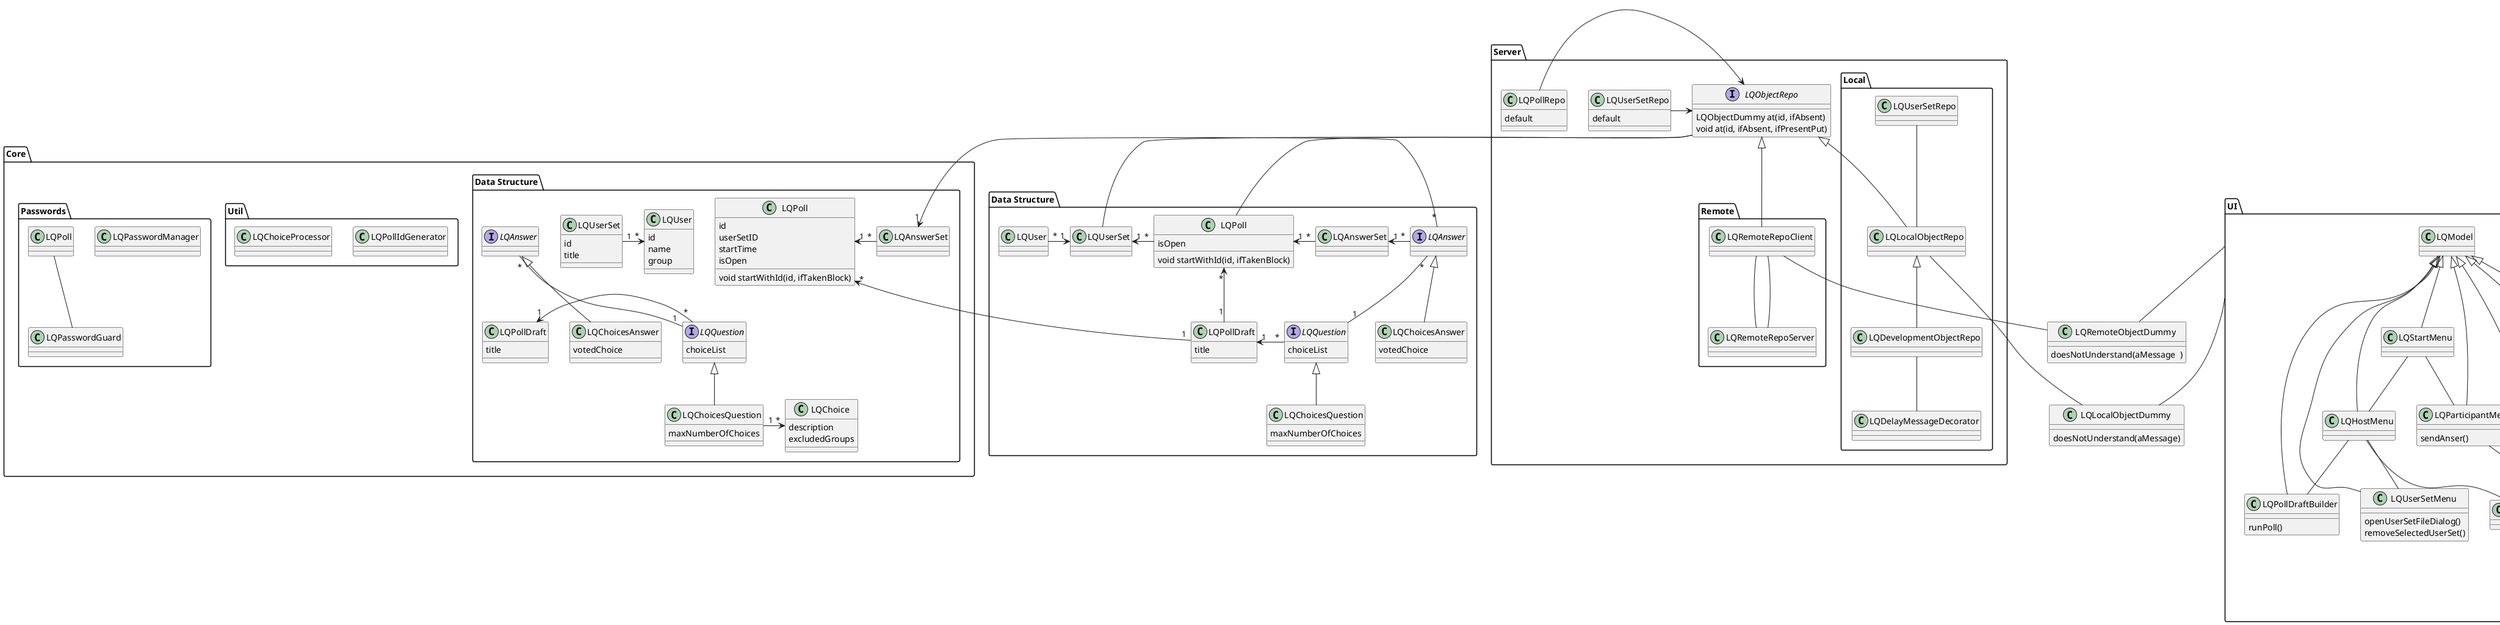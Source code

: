 @startuml "Structure of Liquid"
' class LQDraftStore


package "Data Structure" {
  class LQUserSet  {

    }
    class LQUser  {
        
    }
    LQUserSet "1" <-u  "*" LQUser
    LQUserSet "1" <- "*" LQPoll
    class LQPoll  {
        isOpen
        void startWithId(id, ifTakenBlock)
    }
    LQPoll "*" <- "1" LQPollDraft
    class LQPollDraft {
        title
    }
    class LQAnswerSet
    LQPoll "1" <- "*" LQAnswerSet
    LQAnswerSet "1" <- "*" LQAnswer
    interface LQAnswer
    class LQChoicesAnswer {
        votedChoice
    }
    LQAnswer <|-- LQChoicesAnswer

    interface LQQuestion {
        choiceList
    }
    ' I chose * instead of 1 bc datastructure is there
    LQPollDraft "1" <- "*" LQQuestion
    class LQChoicesQuestion  {
        maxNumberOfChoices
    }
    LQQuestion <|-- LQChoicesQuestion
    LQAnswer "*" -- "1" LQQuestion
}

package Server {
    package Local {
        class LQLocalObjectRepo
        LQUserSetRepo -- LQLocalObjectRepo
        class LQDevelopmentObjectRepo
        class LQDelayMessageDecorator
        LQLocalObjectRepo <|-- LQDevelopmentObjectRepo
        ' LQDelayMessageDecorator -- LQLocalObjectDummy
        LQDevelopmentObjectRepo -- LQDelayMessageDecorator
    }
    package Remote {
        class LQRemoteRepoClient
        class LQRemoteRepoServer
        LQRemoteRepoClient -- LQRemoteRepoServer
        LQRemoteRepoServer -- LQRemoteRepoClient
    }
    interface LQObjectRepo {
        LQObjectDummy at(id, ifAbsent)
        void at(id, ifAbsent, ifPresentPut)
    }
    LQObjectRepo <|-- LQRemoteRepoClient
    LQObjectRepo <|-- LQLocalObjectRepo

    class LQPollRepo {
        default
    }
    LQObjectRepo -- LQPoll
    LQObjectRepo -- LQUserSet
    LQPollRepo -> LQObjectRepo
    
    class LQUserSetRepo {
        default
    }
    LQUserSetRepo -> LQObjectRepo
}

class LQLocalObjectDummy {
    doesNotUnderstand(aMessage)
}
UI -- LQRemoteObjectDummy
LQRemoteRepoClient -- LQRemoteObjectDummy
UI -- LQLocalObjectDummy
LQLocalObjectRepo -- LQLocalObjectDummy
class LQRemoteObjectDummy {
    doesNotUnderstand(aMessage  )
}
LQRemoteObjectDummy -[hidden]- LQLocalObjectDummy

package Core {
  package "Data Structure" {
    class LQPoll  {
        id
        userSetID
        startTime
        isOpen
        void startWithId(id, ifTakenBlock)
    }
    LQPoll "*" <- "1" LQPollDraft
    class LQPollDraft {
        title
    }
    class LQAnswerSet
    LQPoll "1" <- "*" LQAnswerSet
    LQAnswerSet "1" <- "*" LQAnswer
    interface LQAnswer
    class LQChoicesAnswer {
        votedChoice
    }
    LQAnswer <|-- LQChoicesAnswer

    interface LQQuestion {
        choiceList
    }
    ' I chose * instead of 1 bc datastructure is there
    LQPollDraft "1" <- "*" LQQuestion
    class LQChoicesQuestion  {
        maxNumberOfChoices
    }
    LQQuestion <|-- LQChoicesQuestion
    LQAnswer "*" -- "1" LQQuestion
    class LQChoice {
      description
      excludedGroups
    }
    LQChoicesQuestion "1" -> "*" LQChoice
    class LQUser {
      id
      name
      group
    }
    class LQUserSet {
      id
      title
    }
    LQUserSet "1" -> "*" LQUser
  }

  package Util {
    class LQPollIdGenerator {}
    class LQChoiceProcessor {}
  }
  
  package Passwords {
    class LQPasswordManager{}
    class LQPasswordGuard{}
    LQPoll -- LQPasswordGuard
  }
}

package UI {
    class LQModel
    class LQUserSetMenu {
      openUserSetFileDialog()
      removeSelectedUserSet()
    }
    class LQHostMenu
    class LQUserSetMenu
    LQModel <|-- LQUserSetMenu
    LQModel <|-- LQHostMenu
    class LQStartMenu
    LQModel <|-- LQStartMenu
    LQModel <|-- LQVisualizationControls
    LQModel <|-- LQVisualizationView
    LQVisualizationView -- LQVisualizationControls
    class LQResultsView
    LQModel <|-- LQResultsView
    class LQParticipantMenu {
        sendAnser()
    }
    LQParticipantMenu --|> LQModel
    class LQPollDraftBuilder {
        runPoll()
    }
    LQPollDraftBuilder --|> LQModel

    LQStartMenu -- LQHostMenu
    LQStartMenu -- LQParticipantMenu
    LQHostMenu -- LQResultsView
     LQHostMenu -- LQUserSetMenu
    LQHostMenu -- LQPollDraftBuilder

    class LQUiComponent
    class LQAnswerPanel
    LQAnswerPanel --|> LQUiComponent
    LQParticipantMenu -- LQAnswerPanel

}

@enduml
